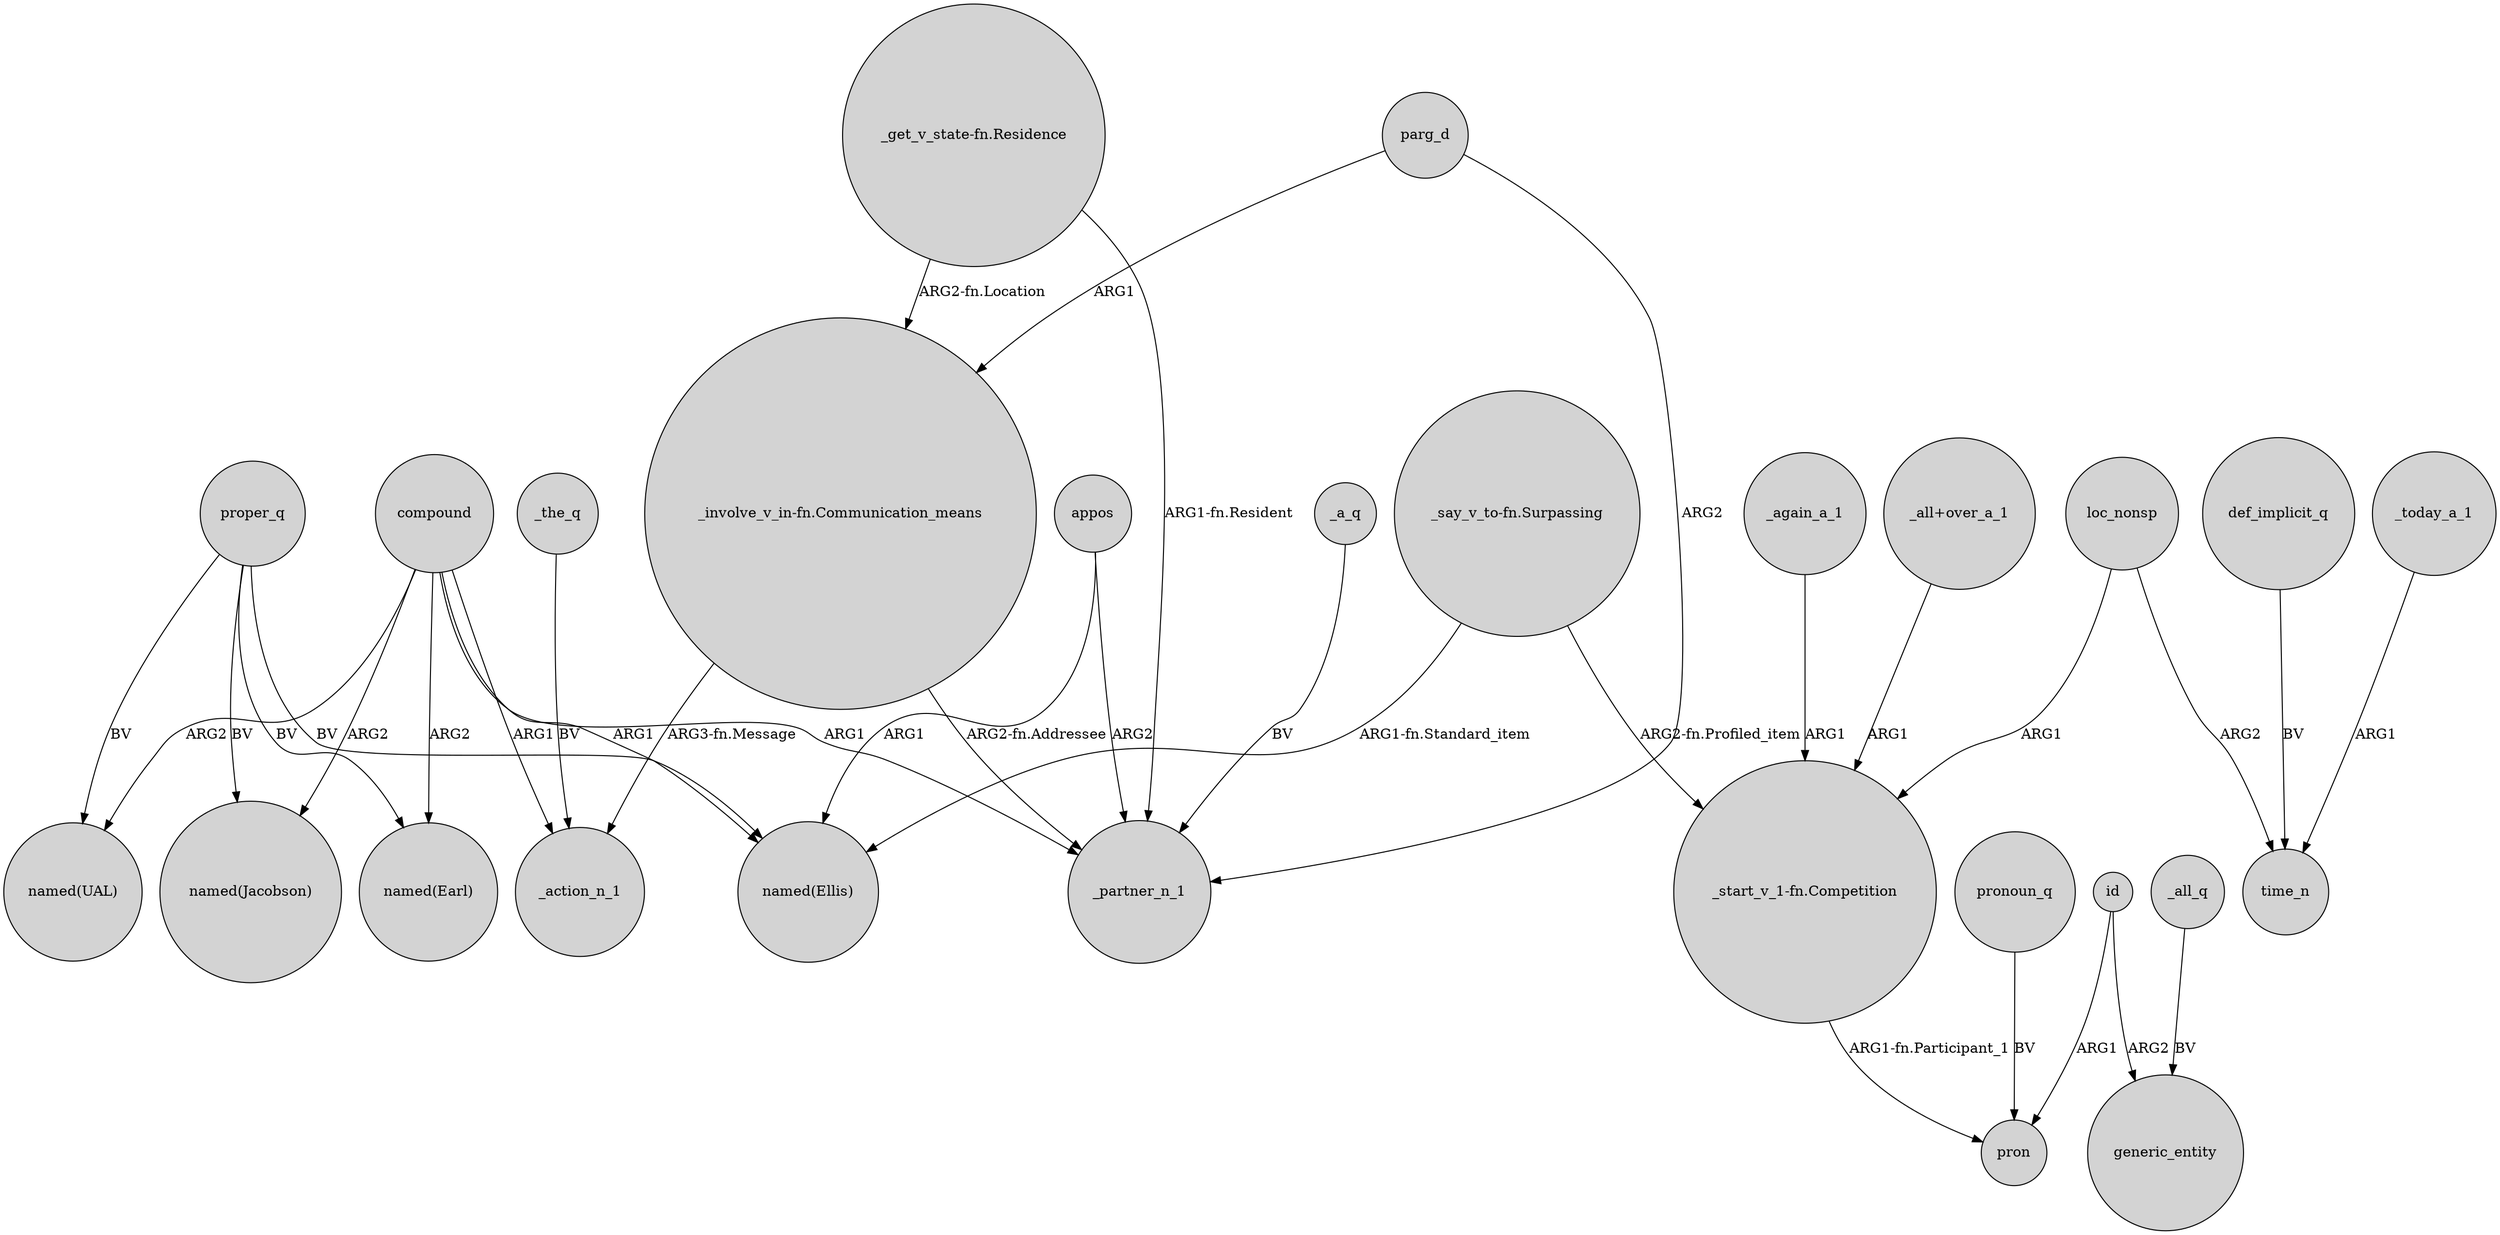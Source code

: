 digraph {
	node [shape=circle style=filled]
	proper_q -> "named(Ellis)" [label=BV]
	proper_q -> "named(Earl)" [label=BV]
	"_involve_v_in-fn.Communication_means" -> _partner_n_1 [label="ARG2-fn.Addressee"]
	compound -> "named(Ellis)" [label=ARG1]
	_a_q -> _partner_n_1 [label=BV]
	"_get_v_state-fn.Residence" -> "_involve_v_in-fn.Communication_means" [label="ARG2-fn.Location"]
	loc_nonsp -> "_start_v_1-fn.Competition" [label=ARG1]
	_again_a_1 -> "_start_v_1-fn.Competition" [label=ARG1]
	appos -> _partner_n_1 [label=ARG2]
	"_involve_v_in-fn.Communication_means" -> _action_n_1 [label="ARG3-fn.Message"]
	parg_d -> _partner_n_1 [label=ARG2]
	id -> generic_entity [label=ARG2]
	_all_q -> generic_entity [label=BV]
	"_all+over_a_1" -> "_start_v_1-fn.Competition" [label=ARG1]
	_the_q -> _action_n_1 [label=BV]
	"_start_v_1-fn.Competition" -> pron [label="ARG1-fn.Participant_1"]
	proper_q -> "named(UAL)" [label=BV]
	compound -> _action_n_1 [label=ARG1]
	pronoun_q -> pron [label=BV]
	compound -> _partner_n_1 [label=ARG1]
	compound -> "named(Jacobson)" [label=ARG2]
	id -> pron [label=ARG1]
	"_say_v_to-fn.Surpassing" -> "named(Ellis)" [label="ARG1-fn.Standard_item"]
	"_say_v_to-fn.Surpassing" -> "_start_v_1-fn.Competition" [label="ARG2-fn.Profiled_item"]
	compound -> "named(Earl)" [label=ARG2]
	"_get_v_state-fn.Residence" -> _partner_n_1 [label="ARG1-fn.Resident"]
	parg_d -> "_involve_v_in-fn.Communication_means" [label=ARG1]
	compound -> "named(UAL)" [label=ARG2]
	_today_a_1 -> time_n [label=ARG1]
	loc_nonsp -> time_n [label=ARG2]
	proper_q -> "named(Jacobson)" [label=BV]
	def_implicit_q -> time_n [label=BV]
	appos -> "named(Ellis)" [label=ARG1]
}
